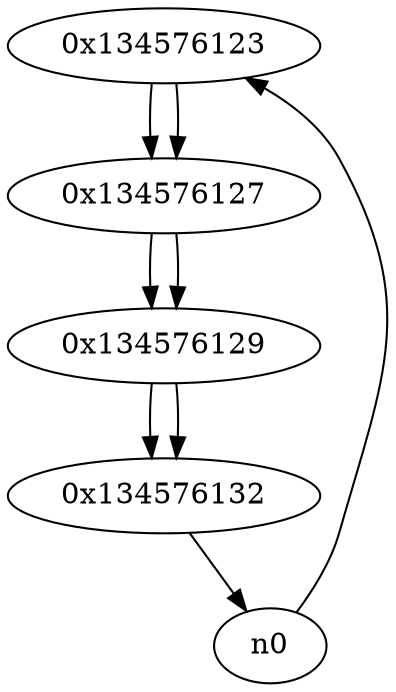 digraph G{
/* nodes */
  n1 [label="0x134576123"]
  n2 [label="0x134576127"]
  n3 [label="0x134576129"]
  n4 [label="0x134576132"]
/* edges */
n1 -> n2;
n0 -> n1;
n2 -> n3;
n1 -> n2;
n3 -> n4;
n2 -> n3;
n4 -> n0;
n3 -> n4;
}
